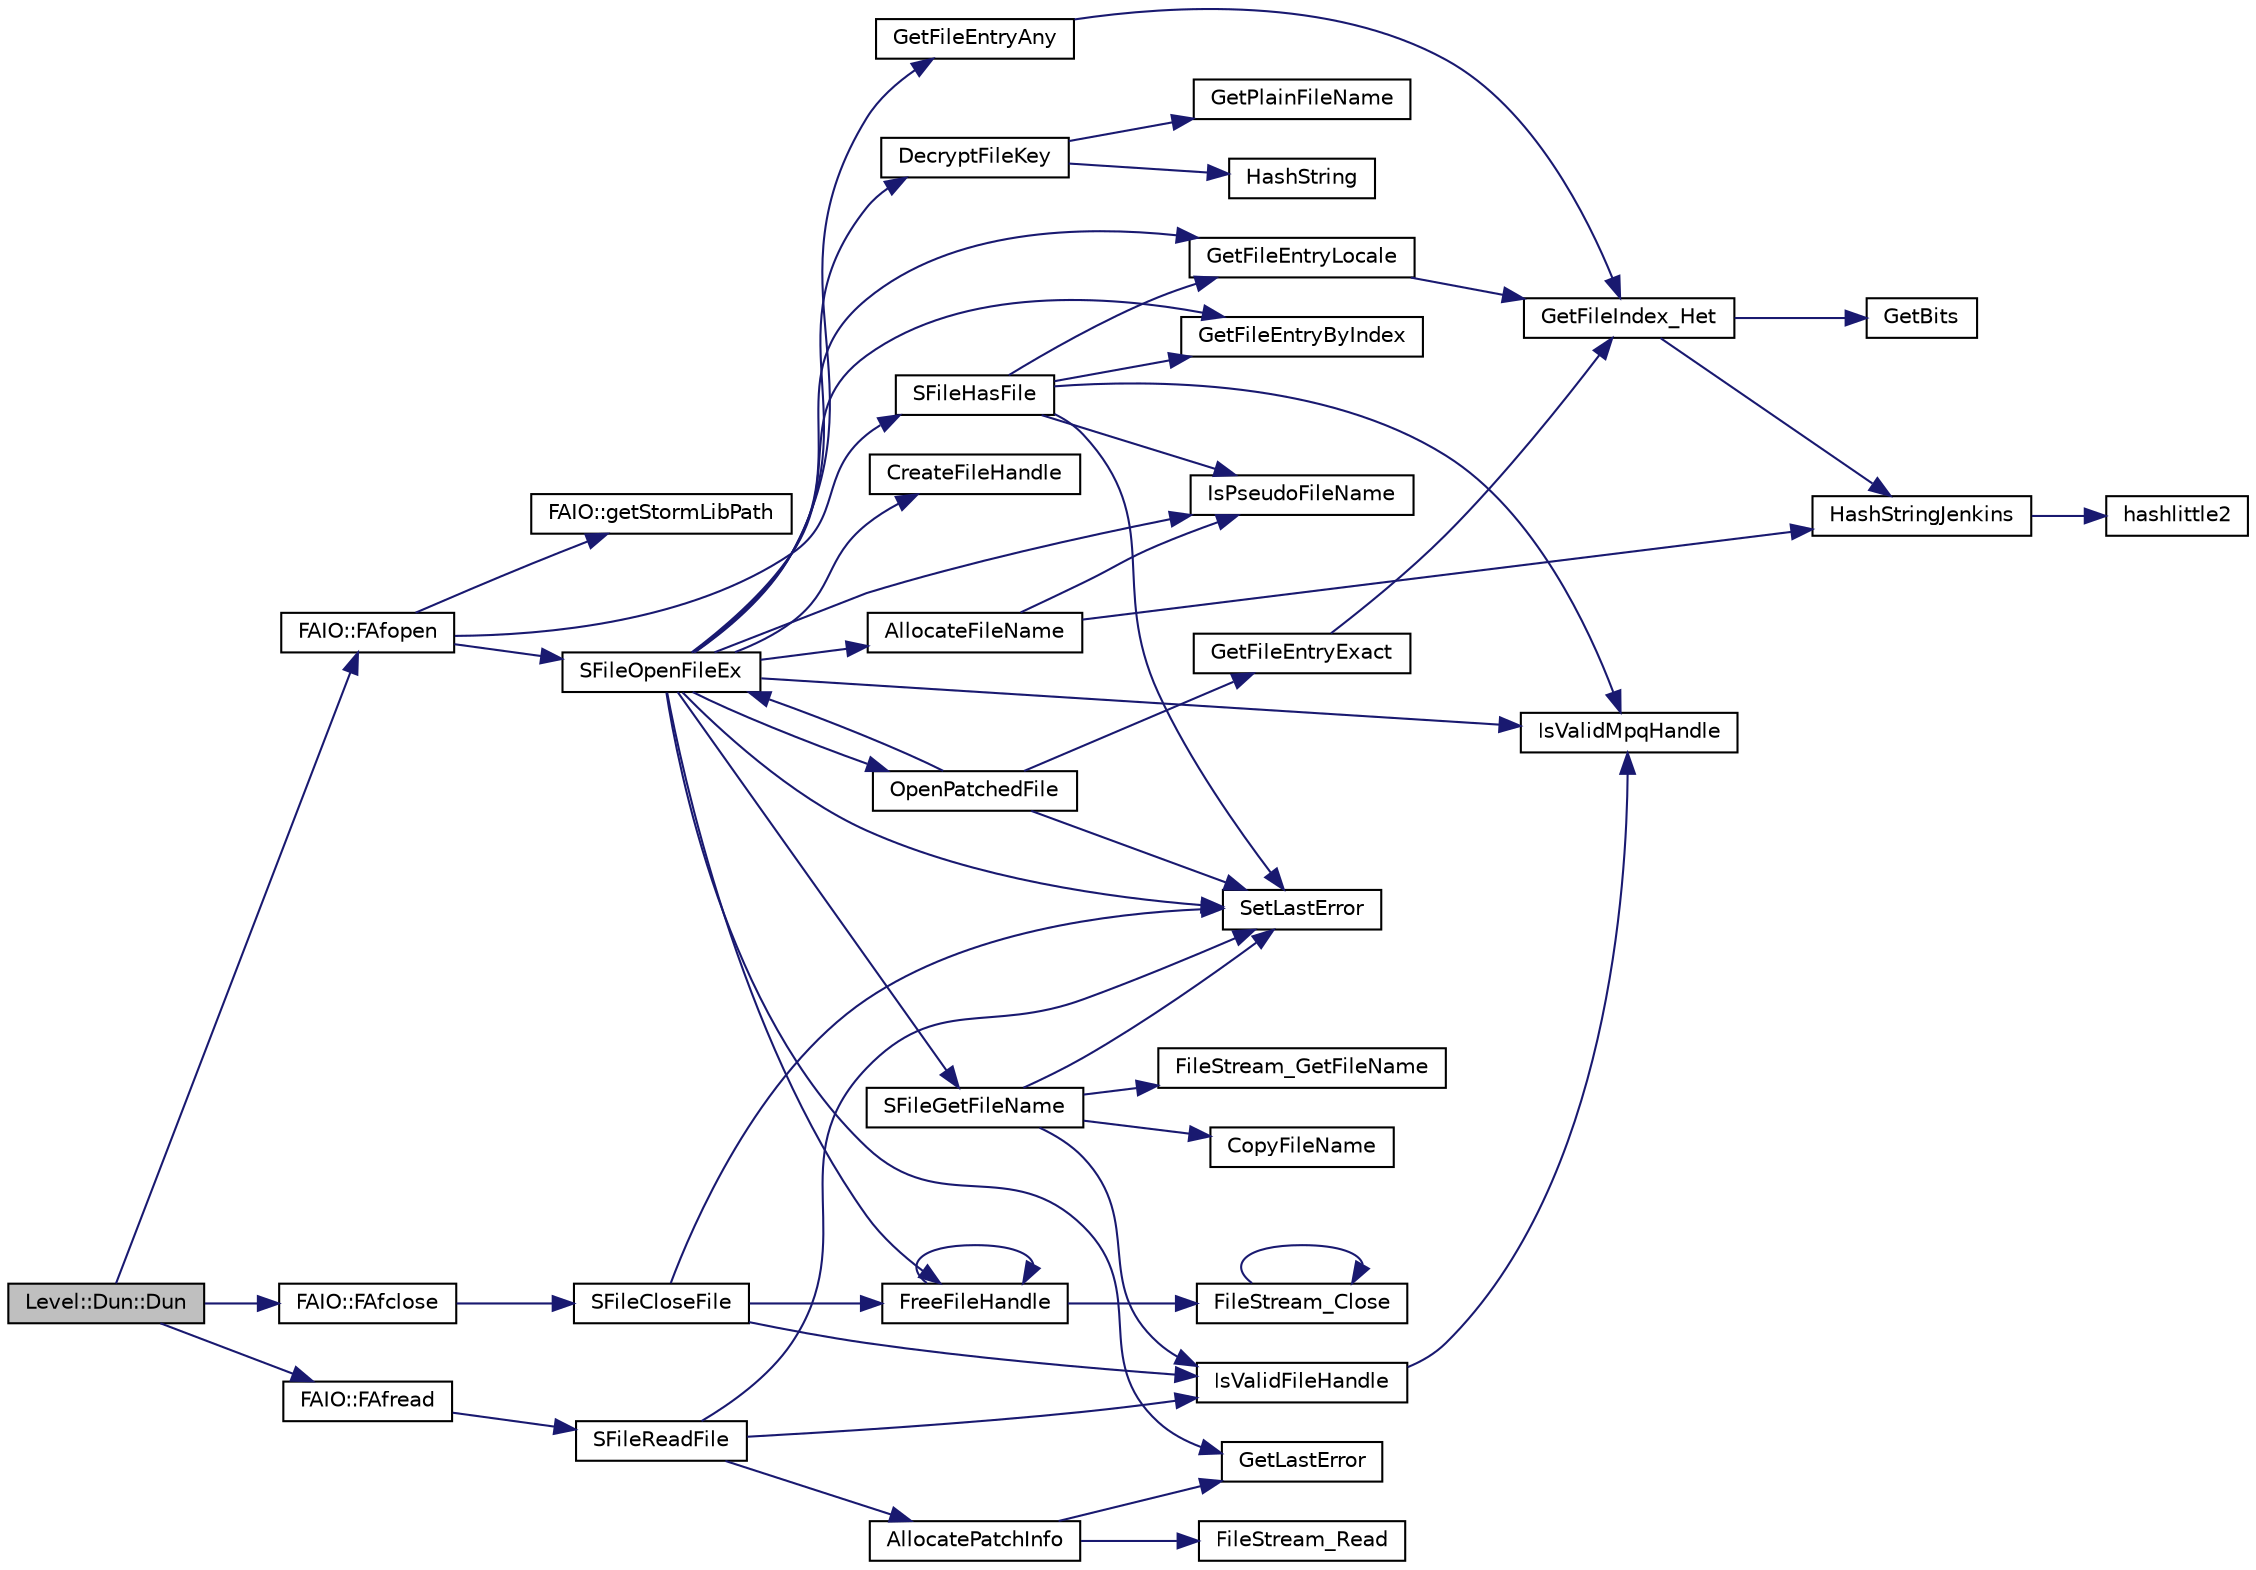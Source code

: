 digraph G
{
  edge [fontname="Helvetica",fontsize="10",labelfontname="Helvetica",labelfontsize="10"];
  node [fontname="Helvetica",fontsize="10",shape=record];
  rankdir="LR";
  Node1 [label="Level::Dun::Dun",height=0.2,width=0.4,color="black", fillcolor="grey75", style="filled" fontcolor="black"];
  Node1 -> Node2 [color="midnightblue",fontsize="10",style="solid",fontname="Helvetica"];
  Node2 [label="FAIO::FAfopen",height=0.2,width=0.4,color="black", fillcolor="white", style="filled",URL="$namespace_f_a_i_o.html#a19fa8e6274a04bdeb5c54d1552e6248e"];
  Node2 -> Node3 [color="midnightblue",fontsize="10",style="solid",fontname="Helvetica"];
  Node3 [label="FAIO::getStormLibPath",height=0.2,width=0.4,color="black", fillcolor="white", style="filled",URL="$namespace_f_a_i_o.html#a96e8681bec0c217e0af771edd596d551"];
  Node2 -> Node4 [color="midnightblue",fontsize="10",style="solid",fontname="Helvetica"];
  Node4 [label="SFileHasFile",height=0.2,width=0.4,color="black", fillcolor="white", style="filled",URL="$_s_file_open_file_ex_8cpp.html#a7fb756b76326ffec7dbe07e4167490c0"];
  Node4 -> Node5 [color="midnightblue",fontsize="10",style="solid",fontname="Helvetica"];
  Node5 [label="IsValidMpqHandle",height=0.2,width=0.4,color="black", fillcolor="white", style="filled",URL="$_s_base_common_8cpp.html#a67882fdf8d424efbb6b2e1f748583a66"];
  Node4 -> Node6 [color="midnightblue",fontsize="10",style="solid",fontname="Helvetica"];
  Node6 [label="IsPseudoFileName",height=0.2,width=0.4,color="black", fillcolor="white", style="filled",URL="$_s_base_common_8cpp.html#ad01c4c290fa6caebc77053dbc12c1070"];
  Node4 -> Node7 [color="midnightblue",fontsize="10",style="solid",fontname="Helvetica"];
  Node7 [label="GetFileEntryLocale",height=0.2,width=0.4,color="black", fillcolor="white", style="filled",URL="$_s_base_file_table_8cpp.html#a7347ab3dd849dcc0350e1ca8d83af6b3"];
  Node7 -> Node8 [color="midnightblue",fontsize="10",style="solid",fontname="Helvetica"];
  Node8 [label="GetFileIndex_Het",height=0.2,width=0.4,color="black", fillcolor="white", style="filled",URL="$_s_base_file_table_8cpp.html#acf04d5326a7dd5e0c5d82598f8e76a50"];
  Node8 -> Node9 [color="midnightblue",fontsize="10",style="solid",fontname="Helvetica"];
  Node9 [label="HashStringJenkins",height=0.2,width=0.4,color="black", fillcolor="white", style="filled",URL="$_s_base_common_8cpp.html#a7c410e53e1793314064827d095ba86ce"];
  Node9 -> Node10 [color="midnightblue",fontsize="10",style="solid",fontname="Helvetica"];
  Node10 [label="hashlittle2",height=0.2,width=0.4,color="black", fillcolor="white", style="filled",URL="$lookup_8h.html#a28bbffa78951ac929184f31d92a05388"];
  Node8 -> Node11 [color="midnightblue",fontsize="10",style="solid",fontname="Helvetica"];
  Node11 [label="GetBits",height=0.2,width=0.4,color="black", fillcolor="white", style="filled",URL="$_s_base_file_table_8cpp.html#a8b7cf3b06d4cc7779a95a0ef92172269"];
  Node4 -> Node12 [color="midnightblue",fontsize="10",style="solid",fontname="Helvetica"];
  Node12 [label="GetFileEntryByIndex",height=0.2,width=0.4,color="black", fillcolor="white", style="filled",URL="$_s_base_file_table_8cpp.html#abf78f423c25cfc7a8065eca9dc4480af"];
  Node4 -> Node13 [color="midnightblue",fontsize="10",style="solid",fontname="Helvetica"];
  Node13 [label="SetLastError",height=0.2,width=0.4,color="black", fillcolor="white", style="filled",URL="$_file_stream_8cpp.html#ae12246cf2f9f9aa8e3a6367bd9fa2aed"];
  Node2 -> Node14 [color="midnightblue",fontsize="10",style="solid",fontname="Helvetica"];
  Node14 [label="SFileOpenFileEx",height=0.2,width=0.4,color="black", fillcolor="white", style="filled",URL="$_s_file_open_file_ex_8cpp.html#af9090bd528ef09a1c58bdb3931be5ec3"];
  Node14 -> Node5 [color="midnightblue",fontsize="10",style="solid",fontname="Helvetica"];
  Node14 -> Node6 [color="midnightblue",fontsize="10",style="solid",fontname="Helvetica"];
  Node14 -> Node12 [color="midnightblue",fontsize="10",style="solid",fontname="Helvetica"];
  Node14 -> Node7 [color="midnightblue",fontsize="10",style="solid",fontname="Helvetica"];
  Node14 -> Node15 [color="midnightblue",fontsize="10",style="solid",fontname="Helvetica"];
  Node15 [label="OpenPatchedFile",height=0.2,width=0.4,color="black", fillcolor="white", style="filled",URL="$_s_file_open_file_ex_8cpp.html#afa582c7f26b956201e18cd3677caefb8"];
  Node15 -> Node16 [color="midnightblue",fontsize="10",style="solid",fontname="Helvetica"];
  Node16 [label="GetFileEntryExact",height=0.2,width=0.4,color="black", fillcolor="white", style="filled",URL="$_s_base_file_table_8cpp.html#a90069131da300c2a6d9ff0b7a1b41806"];
  Node16 -> Node8 [color="midnightblue",fontsize="10",style="solid",fontname="Helvetica"];
  Node15 -> Node13 [color="midnightblue",fontsize="10",style="solid",fontname="Helvetica"];
  Node15 -> Node14 [color="midnightblue",fontsize="10",style="solid",fontname="Helvetica"];
  Node14 -> Node17 [color="midnightblue",fontsize="10",style="solid",fontname="Helvetica"];
  Node17 [label="GetFileEntryAny",height=0.2,width=0.4,color="black", fillcolor="white", style="filled",URL="$_s_base_file_table_8cpp.html#af5707ce5a7b11e9d533b24cda45ce7b1"];
  Node17 -> Node8 [color="midnightblue",fontsize="10",style="solid",fontname="Helvetica"];
  Node14 -> Node13 [color="midnightblue",fontsize="10",style="solid",fontname="Helvetica"];
  Node14 -> Node18 [color="midnightblue",fontsize="10",style="solid",fontname="Helvetica"];
  Node18 [label="CreateFileHandle",height=0.2,width=0.4,color="black", fillcolor="white", style="filled",URL="$_s_base_common_8cpp.html#af3e146ce1fda8ffaf72d6391956f29a3"];
  Node14 -> Node19 [color="midnightblue",fontsize="10",style="solid",fontname="Helvetica"];
  Node19 [label="AllocateFileName",height=0.2,width=0.4,color="black", fillcolor="white", style="filled",URL="$_s_base_file_table_8cpp.html#a551f6e01e95accafb0042ae9b8d81e61"];
  Node19 -> Node6 [color="midnightblue",fontsize="10",style="solid",fontname="Helvetica"];
  Node19 -> Node9 [color="midnightblue",fontsize="10",style="solid",fontname="Helvetica"];
  Node14 -> Node20 [color="midnightblue",fontsize="10",style="solid",fontname="Helvetica"];
  Node20 [label="DecryptFileKey",height=0.2,width=0.4,color="black", fillcolor="white", style="filled",URL="$_s_base_common_8cpp.html#af48f792817421c6ae782d3ea4f6e8772"];
  Node20 -> Node21 [color="midnightblue",fontsize="10",style="solid",fontname="Helvetica"];
  Node21 [label="GetPlainFileName",height=0.2,width=0.4,color="black", fillcolor="white", style="filled",URL="$_file_stream_8cpp.html#a4182f61165951a9334874d488e089844"];
  Node20 -> Node22 [color="midnightblue",fontsize="10",style="solid",fontname="Helvetica"];
  Node22 [label="HashString",height=0.2,width=0.4,color="black", fillcolor="white", style="filled",URL="$_s_base_common_8cpp.html#a253e7854c54b950673d285bc8ceba83a"];
  Node14 -> Node23 [color="midnightblue",fontsize="10",style="solid",fontname="Helvetica"];
  Node23 [label="SFileGetFileName",height=0.2,width=0.4,color="black", fillcolor="white", style="filled",URL="$_s_file_get_file_info_8cpp.html#a3909beee4f92f439ad52faef54a6a296"];
  Node23 -> Node24 [color="midnightblue",fontsize="10",style="solid",fontname="Helvetica"];
  Node24 [label="IsValidFileHandle",height=0.2,width=0.4,color="black", fillcolor="white", style="filled",URL="$_s_base_common_8cpp.html#a3216d5c62d758be099dfa3324cf34dd3"];
  Node24 -> Node5 [color="midnightblue",fontsize="10",style="solid",fontname="Helvetica"];
  Node23 -> Node25 [color="midnightblue",fontsize="10",style="solid",fontname="Helvetica"];
  Node25 [label="FileStream_GetFileName",height=0.2,width=0.4,color="black", fillcolor="white", style="filled",URL="$_file_stream_8cpp.html#a900badc0a3d7dff123d1c8a0b45c3c70"];
  Node23 -> Node26 [color="midnightblue",fontsize="10",style="solid",fontname="Helvetica"];
  Node26 [label="CopyFileName",height=0.2,width=0.4,color="black", fillcolor="white", style="filled",URL="$_file_stream_8cpp.html#ac501502e4d0f6f5904f24190566c3beb"];
  Node23 -> Node13 [color="midnightblue",fontsize="10",style="solid",fontname="Helvetica"];
  Node14 -> Node27 [color="midnightblue",fontsize="10",style="solid",fontname="Helvetica"];
  Node27 [label="GetLastError",height=0.2,width=0.4,color="black", fillcolor="white", style="filled",URL="$_file_stream_8cpp.html#a10b9a284527af83a44533867b0aff0fc"];
  Node14 -> Node28 [color="midnightblue",fontsize="10",style="solid",fontname="Helvetica"];
  Node28 [label="FreeFileHandle",height=0.2,width=0.4,color="black", fillcolor="white", style="filled",URL="$_s_base_common_8cpp.html#a18f4fd98a66477ad38b6b12f27cf2ad0"];
  Node28 -> Node28 [color="midnightblue",fontsize="10",style="solid",fontname="Helvetica"];
  Node28 -> Node29 [color="midnightblue",fontsize="10",style="solid",fontname="Helvetica"];
  Node29 [label="FileStream_Close",height=0.2,width=0.4,color="black", fillcolor="white", style="filled",URL="$_file_stream_8cpp.html#ae8b75c4797726e9c5ee0b4b03bf31442"];
  Node29 -> Node29 [color="midnightblue",fontsize="10",style="solid",fontname="Helvetica"];
  Node1 -> Node30 [color="midnightblue",fontsize="10",style="solid",fontname="Helvetica"];
  Node30 [label="FAIO::FAfread",height=0.2,width=0.4,color="black", fillcolor="white", style="filled",URL="$namespace_f_a_i_o.html#a68409e8d223eec973ba9abdce4e0c6d0"];
  Node30 -> Node31 [color="midnightblue",fontsize="10",style="solid",fontname="Helvetica"];
  Node31 [label="SFileReadFile",height=0.2,width=0.4,color="black", fillcolor="white", style="filled",URL="$_s_file_read_file_8cpp.html#a3c81a68cbecef70ab57c9d3145ef8b7d"];
  Node31 -> Node24 [color="midnightblue",fontsize="10",style="solid",fontname="Helvetica"];
  Node31 -> Node13 [color="midnightblue",fontsize="10",style="solid",fontname="Helvetica"];
  Node31 -> Node32 [color="midnightblue",fontsize="10",style="solid",fontname="Helvetica"];
  Node32 [label="AllocatePatchInfo",height=0.2,width=0.4,color="black", fillcolor="white", style="filled",URL="$_s_base_common_8cpp.html#ace1d87f4df2379a25c5516fbcc027d0c"];
  Node32 -> Node33 [color="midnightblue",fontsize="10",style="solid",fontname="Helvetica"];
  Node33 [label="FileStream_Read",height=0.2,width=0.4,color="black", fillcolor="white", style="filled",URL="$_file_stream_8cpp.html#a593f3b1416f7497c28fa5552cd1b3003"];
  Node32 -> Node27 [color="midnightblue",fontsize="10",style="solid",fontname="Helvetica"];
  Node1 -> Node34 [color="midnightblue",fontsize="10",style="solid",fontname="Helvetica"];
  Node34 [label="FAIO::FAfclose",height=0.2,width=0.4,color="black", fillcolor="white", style="filled",URL="$namespace_f_a_i_o.html#aa25595114f47db59a9c880caf2c83022"];
  Node34 -> Node35 [color="midnightblue",fontsize="10",style="solid",fontname="Helvetica"];
  Node35 [label="SFileCloseFile",height=0.2,width=0.4,color="black", fillcolor="white", style="filled",URL="$_s_file_open_file_ex_8cpp.html#a49a09a38e6dc3b1afd95163a1c9052c6"];
  Node35 -> Node24 [color="midnightblue",fontsize="10",style="solid",fontname="Helvetica"];
  Node35 -> Node13 [color="midnightblue",fontsize="10",style="solid",fontname="Helvetica"];
  Node35 -> Node28 [color="midnightblue",fontsize="10",style="solid",fontname="Helvetica"];
}
